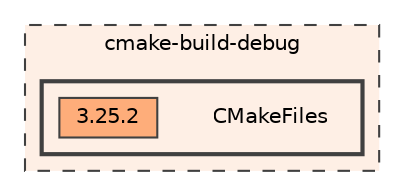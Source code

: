 digraph "cmake-build-debug/CMakeFiles"
{
 // LATEX_PDF_SIZE
  bgcolor="transparent";
  edge [fontname=Helvetica,fontsize=10,labelfontname=Helvetica,labelfontsize=10];
  node [fontname=Helvetica,fontsize=10,shape=box,height=0.2,width=0.4];
  compound=true
  subgraph clusterdir_95e29a8b8ee7c54052c171a88bb95675 {
    graph [ bgcolor="#feefe5", pencolor="grey25", label="cmake-build-debug", fontname=Helvetica,fontsize=10 style="filled,dashed", URL="dir_95e29a8b8ee7c54052c171a88bb95675.html",tooltip=""]
  subgraph clusterdir_f89abcb304c928c7d889aa5625570de5 {
    graph [ bgcolor="#feefe5", pencolor="grey25", label="", fontname=Helvetica,fontsize=10 style="filled,bold", URL="dir_f89abcb304c928c7d889aa5625570de5.html",tooltip=""]
    dir_f89abcb304c928c7d889aa5625570de5 [shape=plaintext, label="CMakeFiles"];
  dir_de1d559ee29b9529c3eb971659538ce1 [label="3.25.2", fillcolor="#fead7a", color="grey25", style="filled", URL="dir_de1d559ee29b9529c3eb971659538ce1.html",tooltip=""];
  }
  }
}
